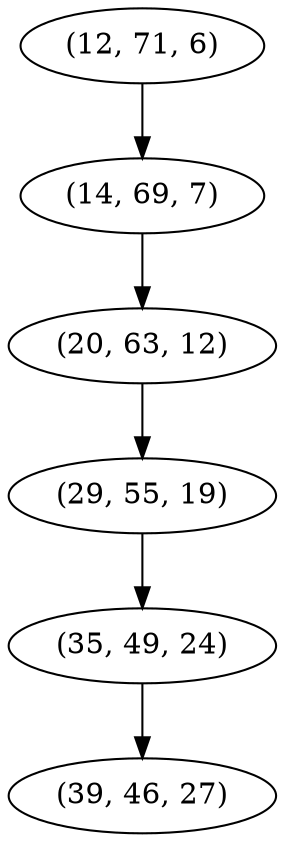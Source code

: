 digraph tree {
    "(12, 71, 6)";
    "(14, 69, 7)";
    "(20, 63, 12)";
    "(29, 55, 19)";
    "(35, 49, 24)";
    "(39, 46, 27)";
    "(12, 71, 6)" -> "(14, 69, 7)";
    "(14, 69, 7)" -> "(20, 63, 12)";
    "(20, 63, 12)" -> "(29, 55, 19)";
    "(29, 55, 19)" -> "(35, 49, 24)";
    "(35, 49, 24)" -> "(39, 46, 27)";
}
